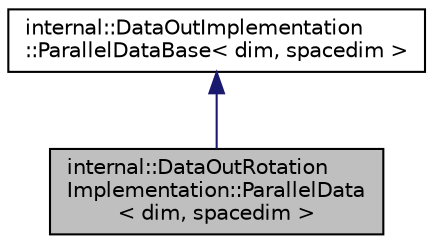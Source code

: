 digraph "internal::DataOutRotationImplementation::ParallelData&lt; dim, spacedim &gt;"
{
 // LATEX_PDF_SIZE
  edge [fontname="Helvetica",fontsize="10",labelfontname="Helvetica",labelfontsize="10"];
  node [fontname="Helvetica",fontsize="10",shape=record];
  Node1 [label="internal::DataOutRotation\lImplementation::ParallelData\l\< dim, spacedim \>",height=0.2,width=0.4,color="black", fillcolor="grey75", style="filled", fontcolor="black",tooltip=" "];
  Node2 -> Node1 [dir="back",color="midnightblue",fontsize="10",style="solid",fontname="Helvetica"];
  Node2 [label="internal::DataOutImplementation\l::ParallelDataBase\< dim, spacedim \>",height=0.2,width=0.4,color="black", fillcolor="white", style="filled",URL="$structinternal_1_1DataOutImplementation_1_1ParallelDataBase.html",tooltip=" "];
}

